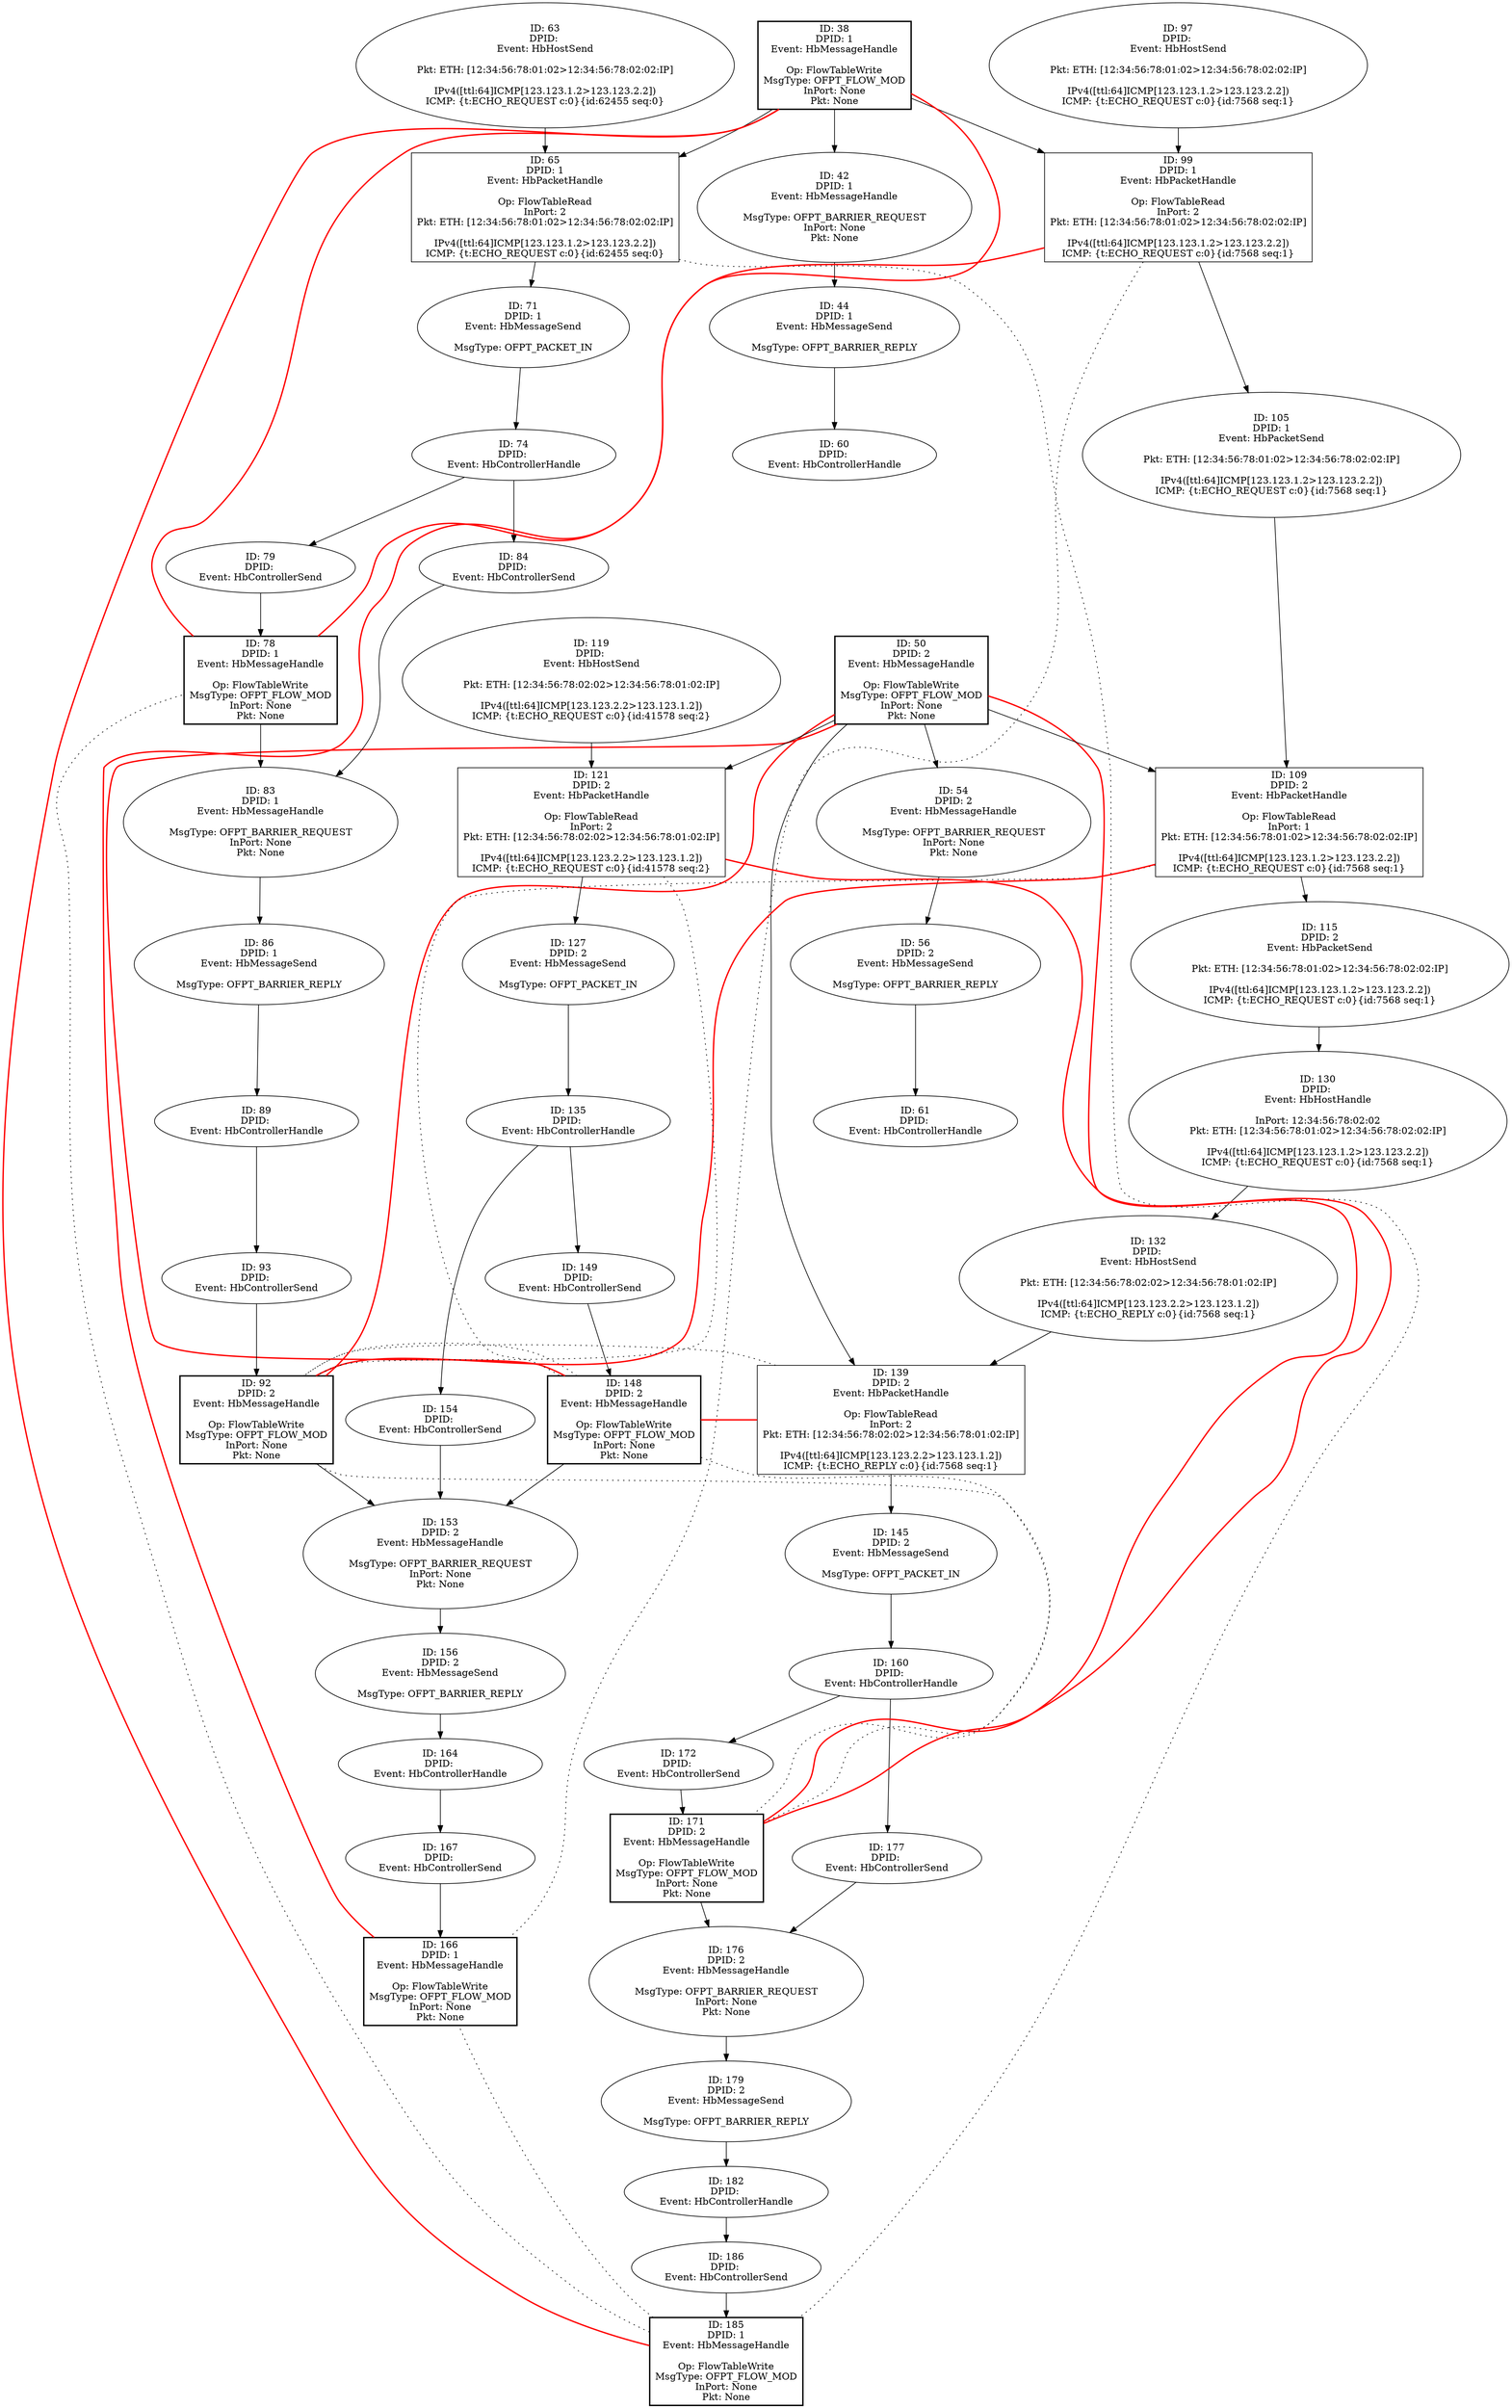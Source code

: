 digraph G {
130 [label="ID: 130\nDPID: \nEvent: HbHostHandle\n
InPort: 12:34:56:78:02:02
Pkt: ETH: [12:34:56:78:01:02>12:34:56:78:02:02:IP]\n\nIPv4([ttl:64]ICMP[123.123.1.2>123.123.2.2])\nICMP: {t:ECHO_REQUEST c:0}{id:7568 seq:1}"] ;
132 [label="ID: 132\nDPID: \nEvent: HbHostSend\n
Pkt: ETH: [12:34:56:78:02:02>12:34:56:78:01:02:IP]\n\nIPv4([ttl:64]ICMP[123.123.2.2>123.123.1.2])\nICMP: {t:ECHO_REPLY c:0}{id:7568 seq:1}"] ;
135 [label="ID: 135\nDPID: \nEvent: HbControllerHandle\n"] ;
172 [label="ID: 172\nDPID: \nEvent: HbControllerSend\n"] ;
139 [label="ID: 139\nDPID: 2\nEvent: HbPacketHandle\n
Op: FlowTableRead
InPort: 2
Pkt: ETH: [12:34:56:78:02:02>12:34:56:78:01:02:IP]\n\nIPv4([ttl:64]ICMP[123.123.2.2>123.123.1.2])\nICMP: {t:ECHO_REPLY c:0}{id:7568 seq:1}"] [shape="box"];
145 [label="ID: 145\nDPID: 2\nEvent: HbMessageSend\n
MsgType: OFPT_PACKET_IN"] ;
148 [label="ID: 148\nDPID: 2\nEvent: HbMessageHandle\n
Op: FlowTableWrite
MsgType: OFPT_FLOW_MOD
InPort: None
Pkt: None"] [shape=box style="bold"];
149 [label="ID: 149\nDPID: \nEvent: HbControllerSend\n"] ;
153 [label="ID: 153\nDPID: 2\nEvent: HbMessageHandle\n
MsgType: OFPT_BARRIER_REQUEST
InPort: None
Pkt: None"] ;
154 [label="ID: 154\nDPID: \nEvent: HbControllerSend\n"] ;
156 [label="ID: 156\nDPID: 2\nEvent: HbMessageSend\n
MsgType: OFPT_BARRIER_REPLY"] ;
160 [label="ID: 160\nDPID: \nEvent: HbControllerHandle\n"] ;
164 [label="ID: 164\nDPID: \nEvent: HbControllerHandle\n"] ;
38 [label="ID: 38\nDPID: 1\nEvent: HbMessageHandle\n
Op: FlowTableWrite
MsgType: OFPT_FLOW_MOD
InPort: None
Pkt: None"] [shape=box style="bold"];
167 [label="ID: 167\nDPID: \nEvent: HbControllerSend\n"] ;
42 [label="ID: 42\nDPID: 1\nEvent: HbMessageHandle\n
MsgType: OFPT_BARRIER_REQUEST
InPort: None
Pkt: None"] ;
171 [label="ID: 171\nDPID: 2\nEvent: HbMessageHandle\n
Op: FlowTableWrite
MsgType: OFPT_FLOW_MOD
InPort: None
Pkt: None"] [shape=box style="bold"];
44 [label="ID: 44\nDPID: 1\nEvent: HbMessageSend\n
MsgType: OFPT_BARRIER_REPLY"] ;
176 [label="ID: 176\nDPID: 2\nEvent: HbMessageHandle\n
MsgType: OFPT_BARRIER_REQUEST
InPort: None
Pkt: None"] ;
177 [label="ID: 177\nDPID: \nEvent: HbControllerSend\n"] ;
50 [label="ID: 50\nDPID: 2\nEvent: HbMessageHandle\n
Op: FlowTableWrite
MsgType: OFPT_FLOW_MOD
InPort: None
Pkt: None"] [shape=box style="bold"];
179 [label="ID: 179\nDPID: 2\nEvent: HbMessageSend\n
MsgType: OFPT_BARRIER_REPLY"] ;
54 [label="ID: 54\nDPID: 2\nEvent: HbMessageHandle\n
MsgType: OFPT_BARRIER_REQUEST
InPort: None
Pkt: None"] ;
56 [label="ID: 56\nDPID: 2\nEvent: HbMessageSend\n
MsgType: OFPT_BARRIER_REPLY"] ;
185 [label="ID: 185\nDPID: 1\nEvent: HbMessageHandle\n
Op: FlowTableWrite
MsgType: OFPT_FLOW_MOD
InPort: None
Pkt: None"] [shape=box style="bold"];
186 [label="ID: 186\nDPID: \nEvent: HbControllerSend\n"] ;
60 [label="ID: 60\nDPID: \nEvent: HbControllerHandle\n"] ;
61 [label="ID: 61\nDPID: \nEvent: HbControllerHandle\n"] ;
63 [label="ID: 63\nDPID: \nEvent: HbHostSend\n
Pkt: ETH: [12:34:56:78:01:02>12:34:56:78:02:02:IP]\n\nIPv4([ttl:64]ICMP[123.123.1.2>123.123.2.2])\nICMP: {t:ECHO_REQUEST c:0}{id:62455 seq:0}"] ;
65 [label="ID: 65\nDPID: 1\nEvent: HbPacketHandle\n
Op: FlowTableRead
InPort: 2
Pkt: ETH: [12:34:56:78:01:02>12:34:56:78:02:02:IP]\n\nIPv4([ttl:64]ICMP[123.123.1.2>123.123.2.2])\nICMP: {t:ECHO_REQUEST c:0}{id:62455 seq:0}"] [shape="box"];
182 [label="ID: 182\nDPID: \nEvent: HbControllerHandle\n"] ;
71 [label="ID: 71\nDPID: 1\nEvent: HbMessageSend\n
MsgType: OFPT_PACKET_IN"] ;
74 [label="ID: 74\nDPID: \nEvent: HbControllerHandle\n"] ;
78 [label="ID: 78\nDPID: 1\nEvent: HbMessageHandle\n
Op: FlowTableWrite
MsgType: OFPT_FLOW_MOD
InPort: None
Pkt: None"] [shape=box style="bold"];
79 [label="ID: 79\nDPID: \nEvent: HbControllerSend\n"] ;
83 [label="ID: 83\nDPID: 1\nEvent: HbMessageHandle\n
MsgType: OFPT_BARRIER_REQUEST
InPort: None
Pkt: None"] ;
84 [label="ID: 84\nDPID: \nEvent: HbControllerSend\n"] ;
86 [label="ID: 86\nDPID: 1\nEvent: HbMessageSend\n
MsgType: OFPT_BARRIER_REPLY"] ;
89 [label="ID: 89\nDPID: \nEvent: HbControllerHandle\n"] ;
92 [label="ID: 92\nDPID: 2\nEvent: HbMessageHandle\n
Op: FlowTableWrite
MsgType: OFPT_FLOW_MOD
InPort: None
Pkt: None"] [shape=box style="bold"];
93 [label="ID: 93\nDPID: \nEvent: HbControllerSend\n"] ;
97 [label="ID: 97\nDPID: \nEvent: HbHostSend\n
Pkt: ETH: [12:34:56:78:01:02>12:34:56:78:02:02:IP]\n\nIPv4([ttl:64]ICMP[123.123.1.2>123.123.2.2])\nICMP: {t:ECHO_REQUEST c:0}{id:7568 seq:1}"] ;
99 [label="ID: 99\nDPID: 1\nEvent: HbPacketHandle\n
Op: FlowTableRead
InPort: 2
Pkt: ETH: [12:34:56:78:01:02>12:34:56:78:02:02:IP]\n\nIPv4([ttl:64]ICMP[123.123.1.2>123.123.2.2])\nICMP: {t:ECHO_REQUEST c:0}{id:7568 seq:1}"] [shape="box"];
166 [label="ID: 166\nDPID: 1\nEvent: HbMessageHandle\n
Op: FlowTableWrite
MsgType: OFPT_FLOW_MOD
InPort: None
Pkt: None"] [shape=box style="bold"];
105 [label="ID: 105\nDPID: 1\nEvent: HbPacketSend\n
Pkt: ETH: [12:34:56:78:01:02>12:34:56:78:02:02:IP]\n\nIPv4([ttl:64]ICMP[123.123.1.2>123.123.2.2])\nICMP: {t:ECHO_REQUEST c:0}{id:7568 seq:1}"] ;
109 [label="ID: 109\nDPID: 2\nEvent: HbPacketHandle\n
Op: FlowTableRead
InPort: 1
Pkt: ETH: [12:34:56:78:01:02>12:34:56:78:02:02:IP]\n\nIPv4([ttl:64]ICMP[123.123.1.2>123.123.2.2])\nICMP: {t:ECHO_REQUEST c:0}{id:7568 seq:1}"] [shape="box"];
115 [label="ID: 115\nDPID: 2\nEvent: HbPacketSend\n
Pkt: ETH: [12:34:56:78:01:02>12:34:56:78:02:02:IP]\n\nIPv4([ttl:64]ICMP[123.123.1.2>123.123.2.2])\nICMP: {t:ECHO_REQUEST c:0}{id:7568 seq:1}"] ;
119 [label="ID: 119\nDPID: \nEvent: HbHostSend\n
Pkt: ETH: [12:34:56:78:02:02>12:34:56:78:01:02:IP]\n\nIPv4([ttl:64]ICMP[123.123.2.2>123.123.1.2])\nICMP: {t:ECHO_REQUEST c:0}{id:41578 seq:2}"] ;
121 [label="ID: 121\nDPID: 2\nEvent: HbPacketHandle\n
Op: FlowTableRead
InPort: 2
Pkt: ETH: [12:34:56:78:02:02>12:34:56:78:01:02:IP]\n\nIPv4([ttl:64]ICMP[123.123.2.2>123.123.1.2])\nICMP: {t:ECHO_REQUEST c:0}{id:41578 seq:2}"] [shape="box"];
127 [label="ID: 127\nDPID: 2\nEvent: HbMessageSend\n
MsgType: OFPT_PACKET_IN"] ;
    109 -> 115;
    127 -> 135;
    50 -> 139;
    132 -> 139;
    65 -> 71;
    71 -> 74;
    139 -> 145;
    93 -> 92;
    135 -> 154;
    38 -> 65;
    63 -> 65;
    84 -> 83;
    78 -> 83;
    42 -> 44;
    38 -> 42;
    160 -> 177;
    135 -> 149;
    115 -> 130;
    79 -> 78;
    176 -> 179;
    149 -> 148;
    167 -> 166;
    121 -> 127;
    182 -> 186;
    179 -> 182;
    50 -> 54;
    172 -> 171;
    74 -> 79;
    160 -> 172;
    186 -> 185;
    89 -> 93;
    145 -> 160;
    105 -> 109;
    50 -> 109;
    171 -> 176;
    177 -> 176;
    153 -> 156;
    130 -> 132;
    50 -> 121;
    119 -> 121;
    54 -> 56;
    44 -> 60;
    156 -> 164;
    56 -> 61;
    164 -> 167;
    86 -> 89;
    99 -> 105;
    74 -> 84;
    148 -> 153;
    154 -> 153;
    92 -> 153;
    83 -> 86;
    97 -> 99;
    38 -> 99;
edge[constraint=false arrowhead="none"];
    148 -> 171 [style="dotted"];
    148 -> 92 [style="dotted"];
    171 -> 92 [style="dotted"];
    185 -> 78 [style="dotted"];
    185 -> 166 [style="dotted"];
    139 -> 92 [style="dotted"];
    65 -> 185 [style="dotted"];
    99 -> 166 [style="dotted"];
    109 -> 148 [style="dotted"];
    121 -> 92 [style="dotted"];
    148 -> 50 [style="bold", color="red"];
    38 -> 185 [style="bold", color="red"];
    38 -> 78 [style="bold", color="red"];
    38 -> 166 [style="bold", color="red"];
    171 -> 50 [style="bold", color="red"];
    50 -> 92 [style="bold", color="red"];
    139 -> 148 [style="bold", color="red"];
    99 -> 78 [style="bold", color="red"];
    109 -> 92 [style="bold", color="red"];
    121 -> 171 [style="bold", color="red"];
}

